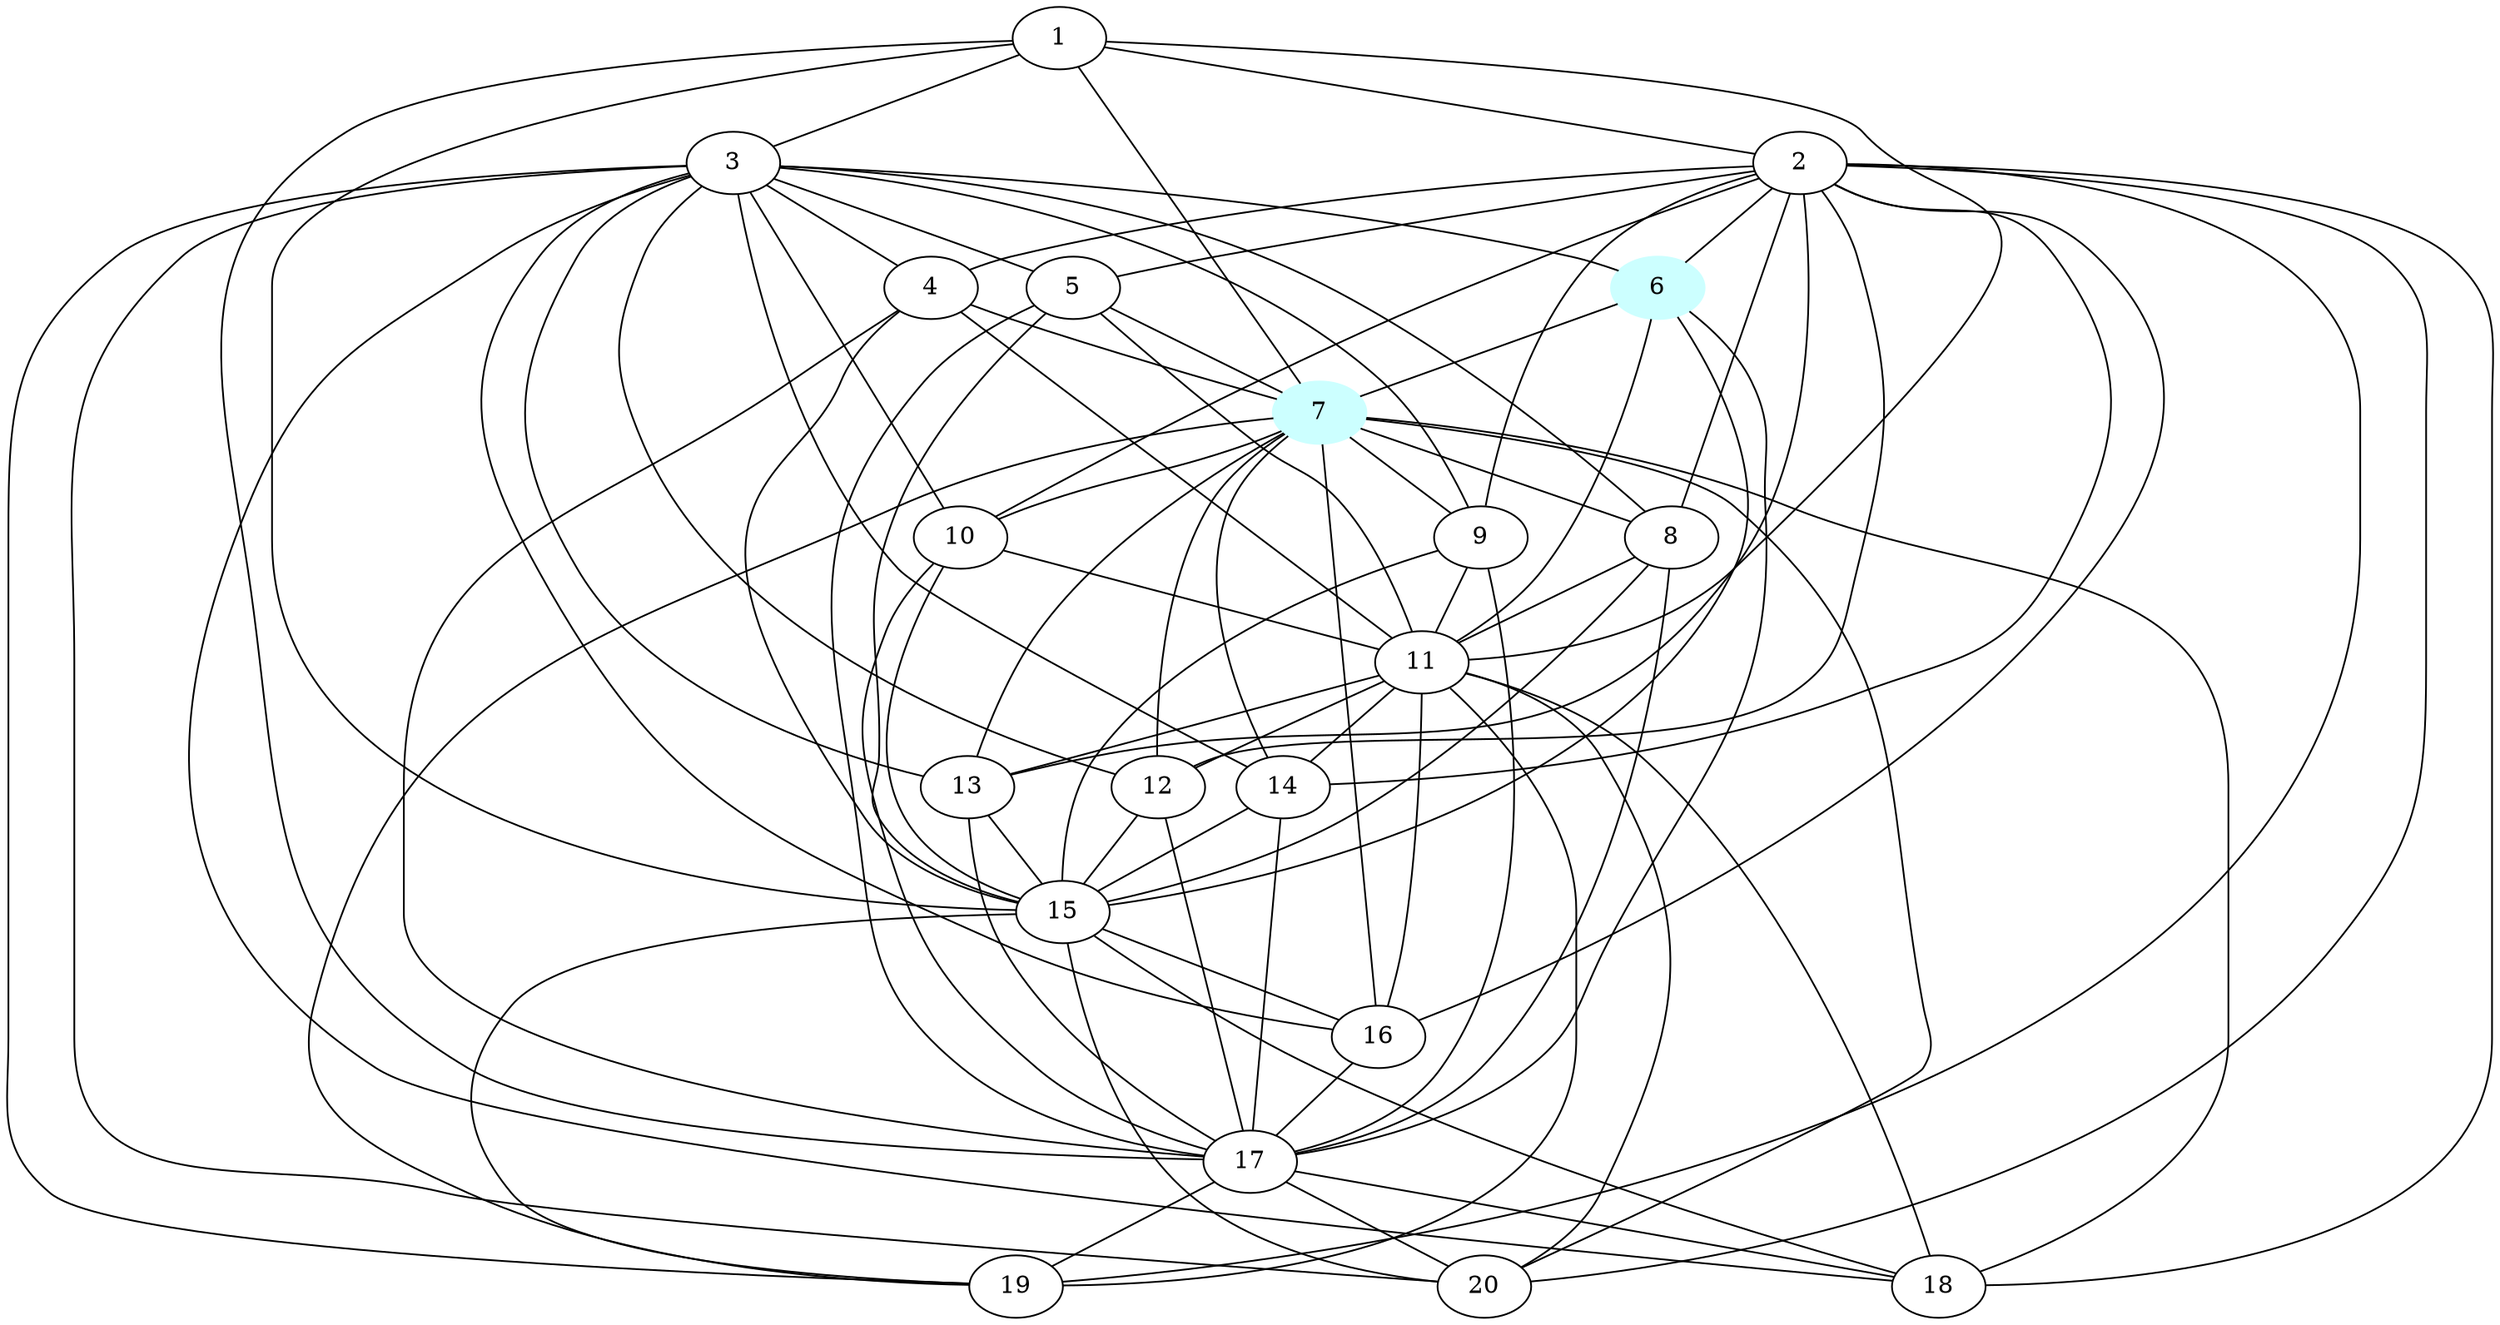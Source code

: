 graph G {
    6 [style=filled, color="#CCFFFF"];
    7 [style=filled, color="#CCFFFF"];
    1 -- 2 [len= -2]
    1 -- 3 [len= -2]
    1 -- 7 [len= -2]
    1 -- 11 [len= -2]
    1 -- 15 [len= -2]
    1 -- 17 [len= -2]
    2 -- 4 [len= -2]
    2 -- 5 [len= -2]
    2 -- 6 [len= -2]
    2 -- 8 [len= -2]
    2 -- 9 [len= -2]
    2 -- 10 [len= -2]
    2 -- 12 [len= -2]
    2 -- 13 [len= -2]
    2 -- 14 [len= -2]
    2 -- 16 [len= -2]
    2 -- 18 [len= -2]
    2 -- 19 [len= -2]
    2 -- 20 [len= -2]
    3 -- 4 [len= -2]
    3 -- 5 [len= -2]
    3 -- 6 [len= -2]
    3 -- 8 [len= -2]
    3 -- 9 [len= -2]
    3 -- 10 [len= -2]
    3 -- 12 [len= -2]
    3 -- 13 [len= -2]
    3 -- 14 [len= -2]
    3 -- 16 [len= -2]
    3 -- 18 [len= -2]
    3 -- 19 [len= -2]
    3 -- 20 [len= -2]
    4 -- 7 [len= -2]
    4 -- 11 [len= -2]
    4 -- 15 [len= -2]
    4 -- 17 [len= -2]
    5 -- 7 [len= -2]
    5 -- 11 [len= -2]
    5 -- 15 [len= -2]
    5 -- 17 [len= -2]
    6 -- 7 [len= -2]
    6 -- 11 [len= -2]
    6 -- 15 [len= -2]
    6 -- 17 [len= -2]
    7 -- 8 [len= -2]
    7 -- 9 [len= -2]
    7 -- 10 [len= -2]
    7 -- 12 [len= -2]
    7 -- 13 [len= -2]
    7 -- 14 [len= -2]
    7 -- 16 [len= -2]
    7 -- 18 [len= -2]
    7 -- 19 [len= -2]
    7 -- 20 [len= -2]
    8 -- 11 [len= -2]
    8 -- 15 [len= -2]
    8 -- 17 [len= -2]
    9 -- 11 [len= -2]
    9 -- 15 [len= -2]
    9 -- 17 [len= -2]
    10 -- 11 [len= -2]
    10 -- 15 [len= -2]
    10 -- 17 [len= -2]
    11 -- 12 [len= -2]
    11 -- 13 [len= -2]
    11 -- 14 [len= -2]
    11 -- 16 [len= -2]
    11 -- 18 [len= -2]
    11 -- 19 [len= -2]
    11 -- 20 [len= -2]
    12 -- 15 [len= -2]
    12 -- 17 [len= -2]
    13 -- 15 [len= -2]
    13 -- 17 [len= -2]
    14 -- 15 [len= -2]
    14 -- 17 [len= -2]
    15 -- 16 [len= -2]
    15 -- 18 [len= -2]
    15 -- 19 [len= -2]
    15 -- 20 [len= -2]
    16 -- 17 [len= -2]
    17 -- 18 [len= -2]
    17 -- 19 [len= -2]
    17 -- 20 [len= -2]
}
